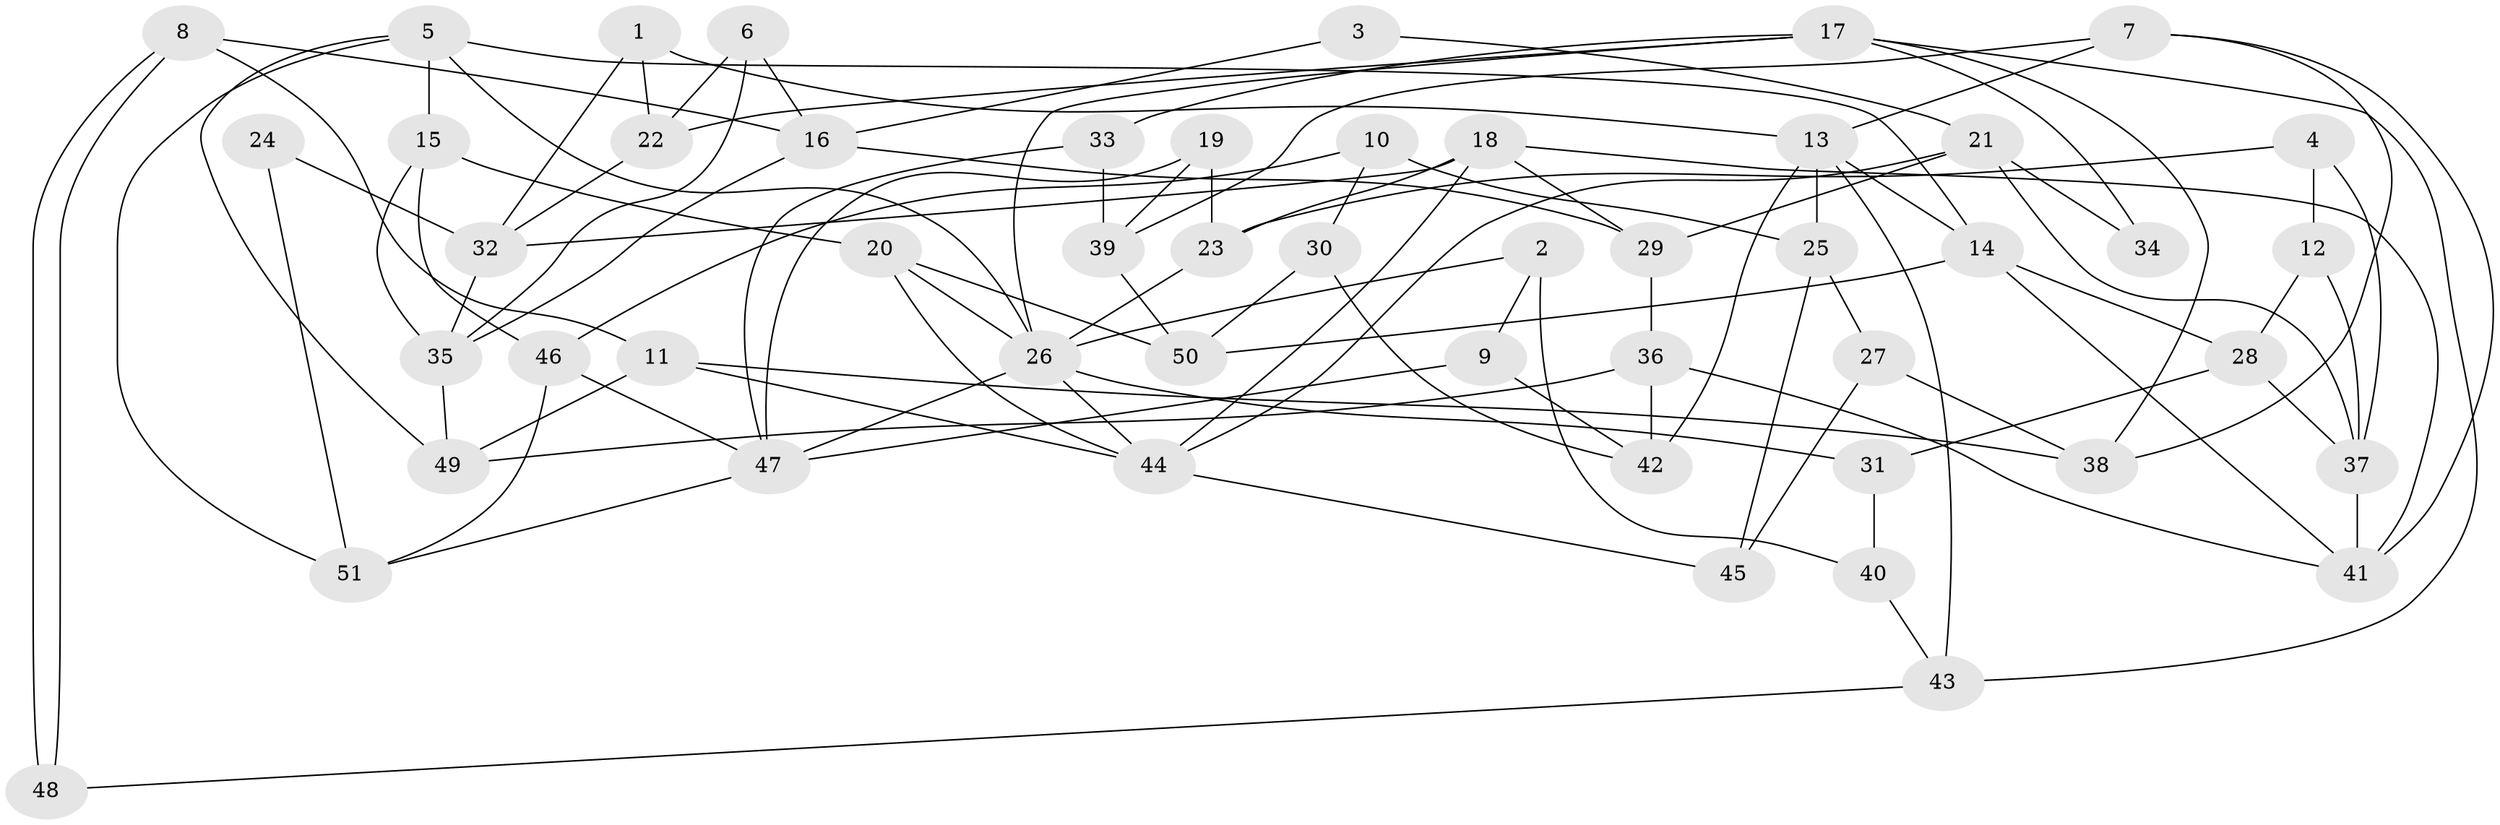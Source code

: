 // Generated by graph-tools (version 1.1) at 2025/50/03/09/25 03:50:02]
// undirected, 51 vertices, 102 edges
graph export_dot {
graph [start="1"]
  node [color=gray90,style=filled];
  1;
  2;
  3;
  4;
  5;
  6;
  7;
  8;
  9;
  10;
  11;
  12;
  13;
  14;
  15;
  16;
  17;
  18;
  19;
  20;
  21;
  22;
  23;
  24;
  25;
  26;
  27;
  28;
  29;
  30;
  31;
  32;
  33;
  34;
  35;
  36;
  37;
  38;
  39;
  40;
  41;
  42;
  43;
  44;
  45;
  46;
  47;
  48;
  49;
  50;
  51;
  1 -- 32;
  1 -- 13;
  1 -- 22;
  2 -- 9;
  2 -- 26;
  2 -- 40;
  3 -- 21;
  3 -- 16;
  4 -- 23;
  4 -- 37;
  4 -- 12;
  5 -- 15;
  5 -- 49;
  5 -- 14;
  5 -- 26;
  5 -- 51;
  6 -- 22;
  6 -- 16;
  6 -- 35;
  7 -- 39;
  7 -- 41;
  7 -- 13;
  7 -- 38;
  8 -- 48;
  8 -- 48;
  8 -- 11;
  8 -- 16;
  9 -- 47;
  9 -- 42;
  10 -- 25;
  10 -- 46;
  10 -- 30;
  11 -- 38;
  11 -- 49;
  11 -- 44;
  12 -- 28;
  12 -- 37;
  13 -- 14;
  13 -- 25;
  13 -- 42;
  13 -- 43;
  14 -- 50;
  14 -- 28;
  14 -- 41;
  15 -- 35;
  15 -- 20;
  15 -- 46;
  16 -- 29;
  16 -- 35;
  17 -- 26;
  17 -- 22;
  17 -- 33;
  17 -- 34;
  17 -- 38;
  17 -- 43;
  18 -- 44;
  18 -- 41;
  18 -- 23;
  18 -- 29;
  18 -- 32;
  19 -- 23;
  19 -- 47;
  19 -- 39;
  20 -- 26;
  20 -- 44;
  20 -- 50;
  21 -- 44;
  21 -- 37;
  21 -- 29;
  21 -- 34;
  22 -- 32;
  23 -- 26;
  24 -- 51;
  24 -- 32;
  25 -- 27;
  25 -- 45;
  26 -- 31;
  26 -- 44;
  26 -- 47;
  27 -- 38;
  27 -- 45;
  28 -- 37;
  28 -- 31;
  29 -- 36;
  30 -- 50;
  30 -- 42;
  31 -- 40;
  32 -- 35;
  33 -- 47;
  33 -- 39;
  35 -- 49;
  36 -- 42;
  36 -- 41;
  36 -- 49;
  37 -- 41;
  39 -- 50;
  40 -- 43;
  43 -- 48;
  44 -- 45;
  46 -- 51;
  46 -- 47;
  47 -- 51;
}
